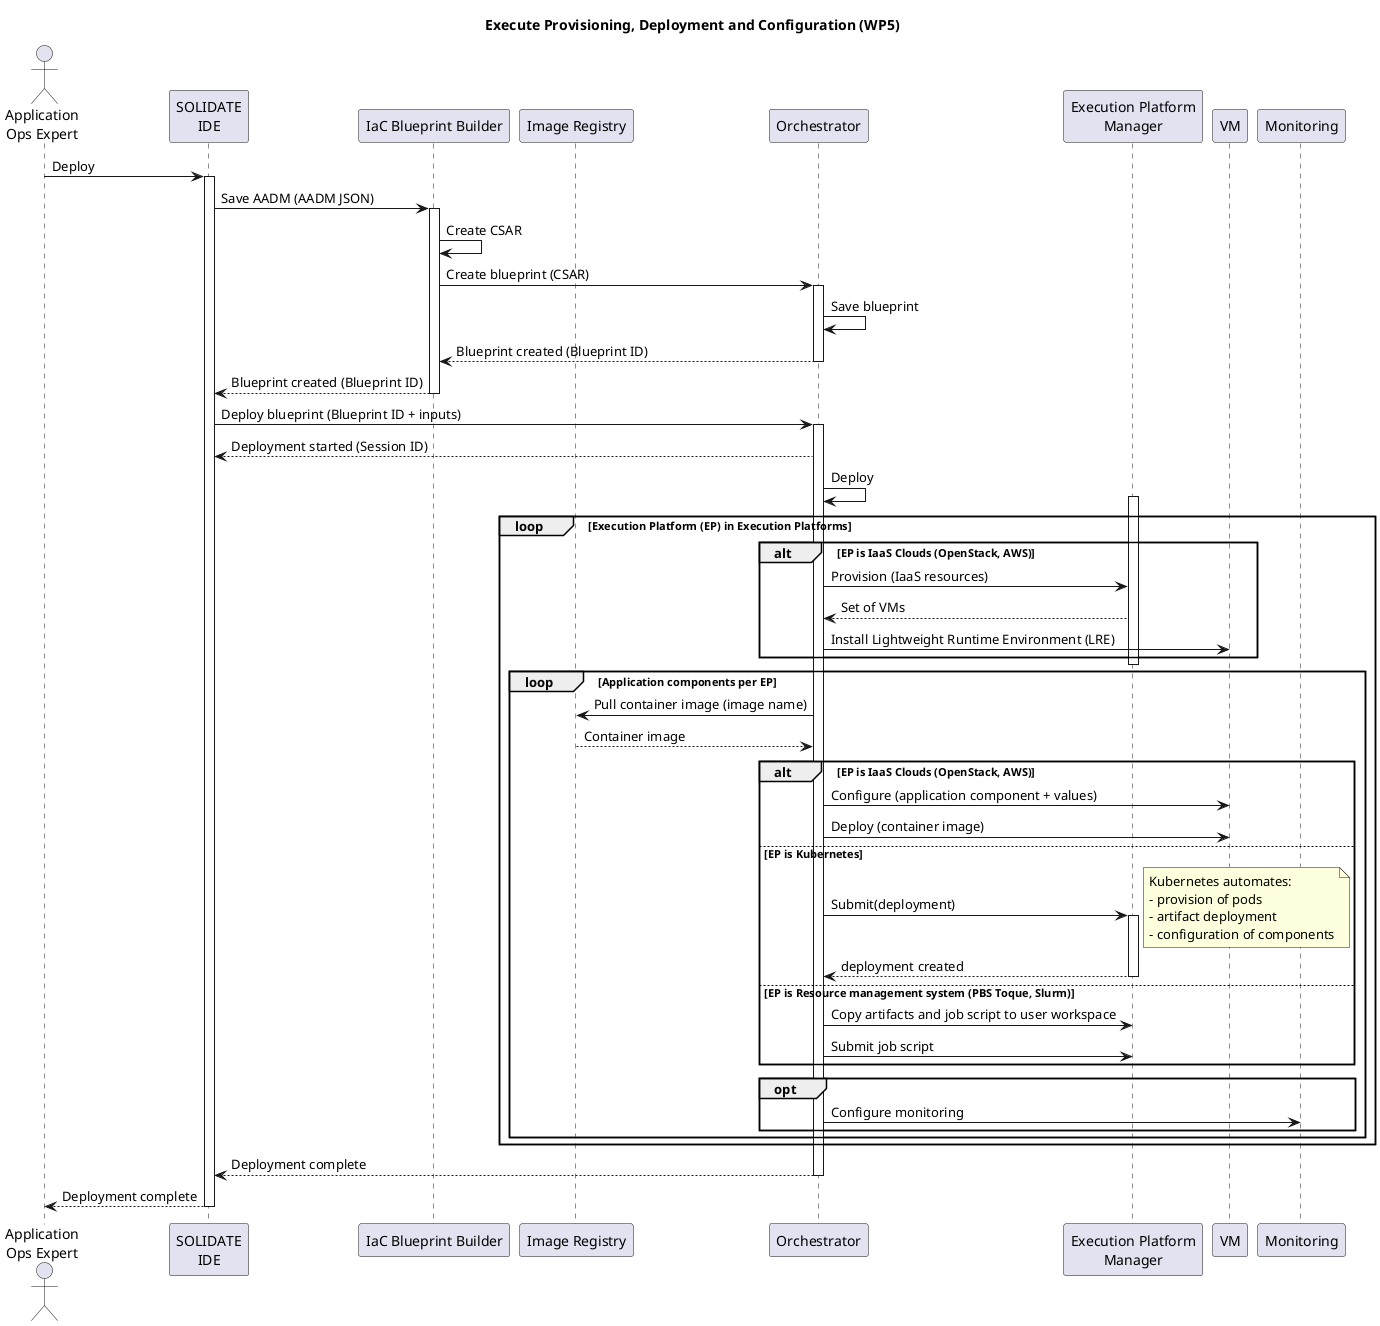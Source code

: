 @startuml

title Execute Provisioning, Deployment and Configuration (WP5)

actor "Application\nOps Expert" as ops
participant "SOLIDATE\nIDE" as ide
participant "IaC Blueprint Builder" as builder
participant "Image Registry" as imagereg
participant  Orchestrator as orch
participant "Execution Platform\nManager" as res
participant "VM" as VM
participant "Monitoring" as mon


ops->ide: Deploy
activate ide
ide->builder: Save AADM (AADM JSON)
activate builder
builder->builder: Create CSAR
builder->orch: Create blueprint (CSAR)
activate orch
orch->orch: Save blueprint
orch-->builder: Blueprint created (Blueprint ID)
deactivate orch
builder-->ide: Blueprint created (Blueprint ID)
deactivate builder

ide->orch: Deploy blueprint (Blueprint ID + inputs)
activate orch
orch-->ide: Deployment started (Session ID)
orch->orch: Deploy

loop Execution Platform (EP) in Execution Platforms

  activate res
  alt EP is IaaS Clouds (OpenStack, AWS)
    orch->res: Provision (IaaS resources)
    res-->orch: Set of VMs
    orch->VM: Install Lightweight Runtime Environment (LRE)
  end
  deactivate res

  loop Application components per EP

    orch->imagereg: Pull container image (image name)
    imagereg-->orch: Container image

    alt EP is IaaS Clouds (OpenStack, AWS)
      orch->VM: Configure (application component + values)
      orch->VM: Deploy (container image)
    else EP is Kubernetes
      orch->res: Submit(deployment)
      activate res
        note right
          Kubernetes automates:
          - provision of pods
          - artifact deployment
          - configuration of components
        end note
        res-->orch: deployment created
      deactivate res

    else EP is Resource management system (PBS Toque, Slurm)
      orch->res: Copy artifacts and job script to user workspace
      orch->res: Submit job script
    end

    opt
      orch->mon: Configure monitoring
    end

  end
end

orch-->ide: Deployment complete
deactivate orch
ide-->ops: Deployment complete
deactivate ide


@enduml